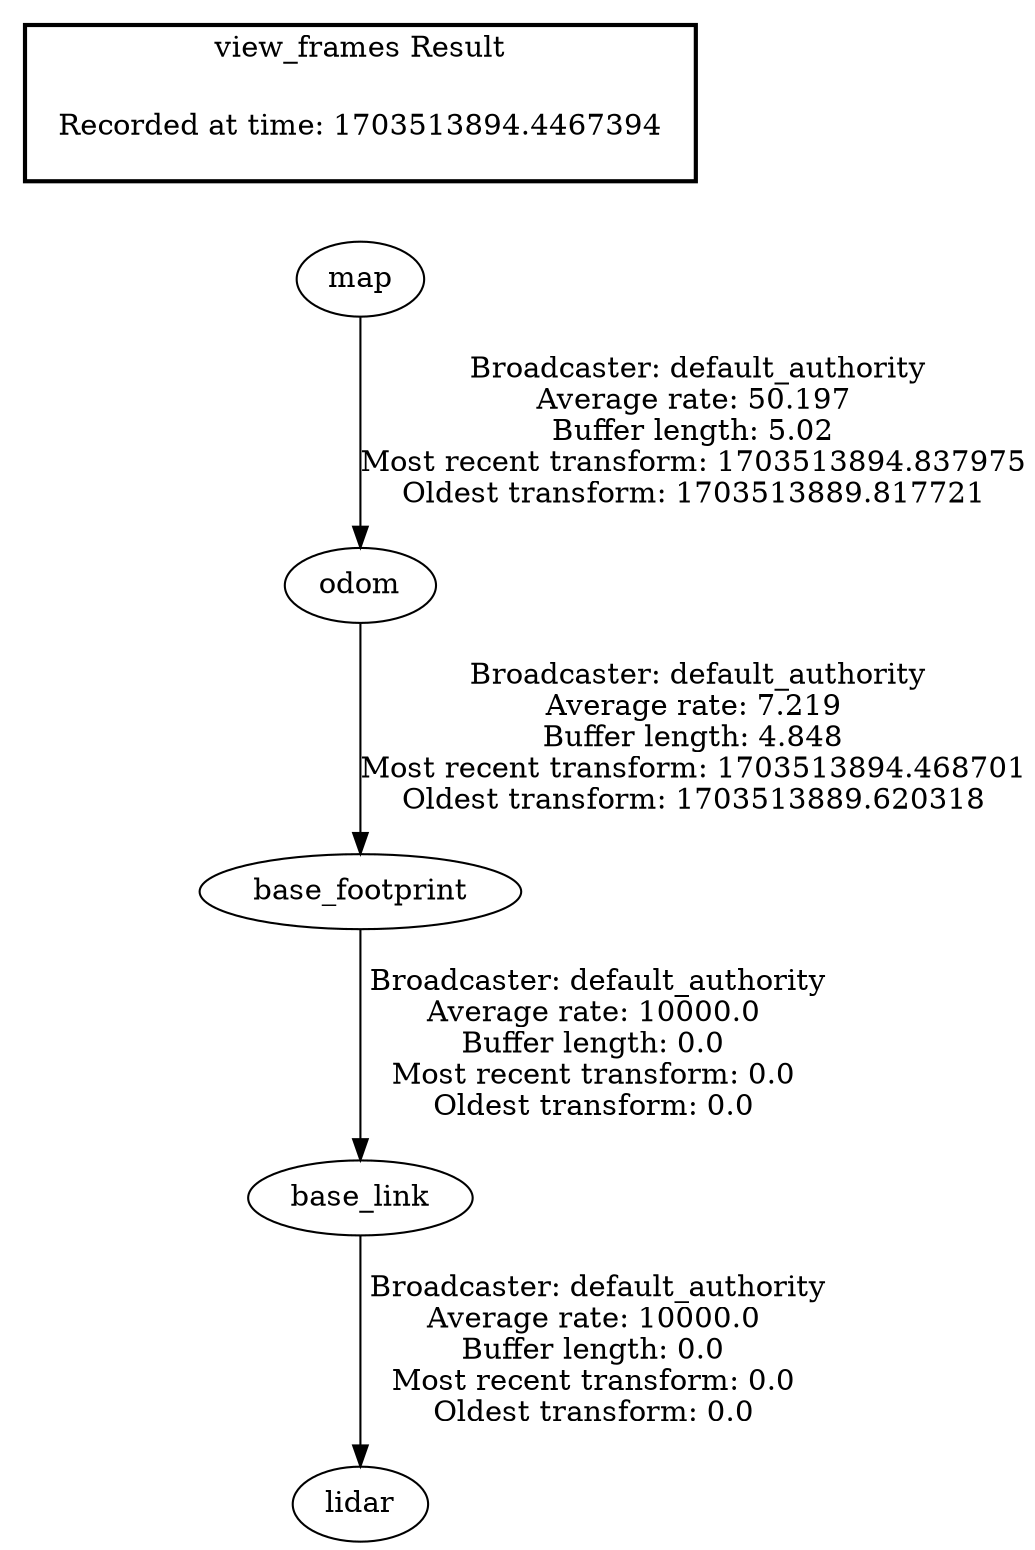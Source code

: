 digraph G {
"odom" -> "base_footprint"[label=" Broadcaster: default_authority\nAverage rate: 7.219\nBuffer length: 4.848\nMost recent transform: 1703513894.468701\nOldest transform: 1703513889.620318\n"];
"map" -> "odom"[label=" Broadcaster: default_authority\nAverage rate: 50.197\nBuffer length: 5.02\nMost recent transform: 1703513894.837975\nOldest transform: 1703513889.817721\n"];
"base_footprint" -> "base_link"[label=" Broadcaster: default_authority\nAverage rate: 10000.0\nBuffer length: 0.0\nMost recent transform: 0.0\nOldest transform: 0.0\n"];
"base_link" -> "lidar"[label=" Broadcaster: default_authority\nAverage rate: 10000.0\nBuffer length: 0.0\nMost recent transform: 0.0\nOldest transform: 0.0\n"];
edge [style=invis];
 subgraph cluster_legend { style=bold; color=black; label ="view_frames Result";
"Recorded at time: 1703513894.4467394"[ shape=plaintext ] ;
}->"map";
}